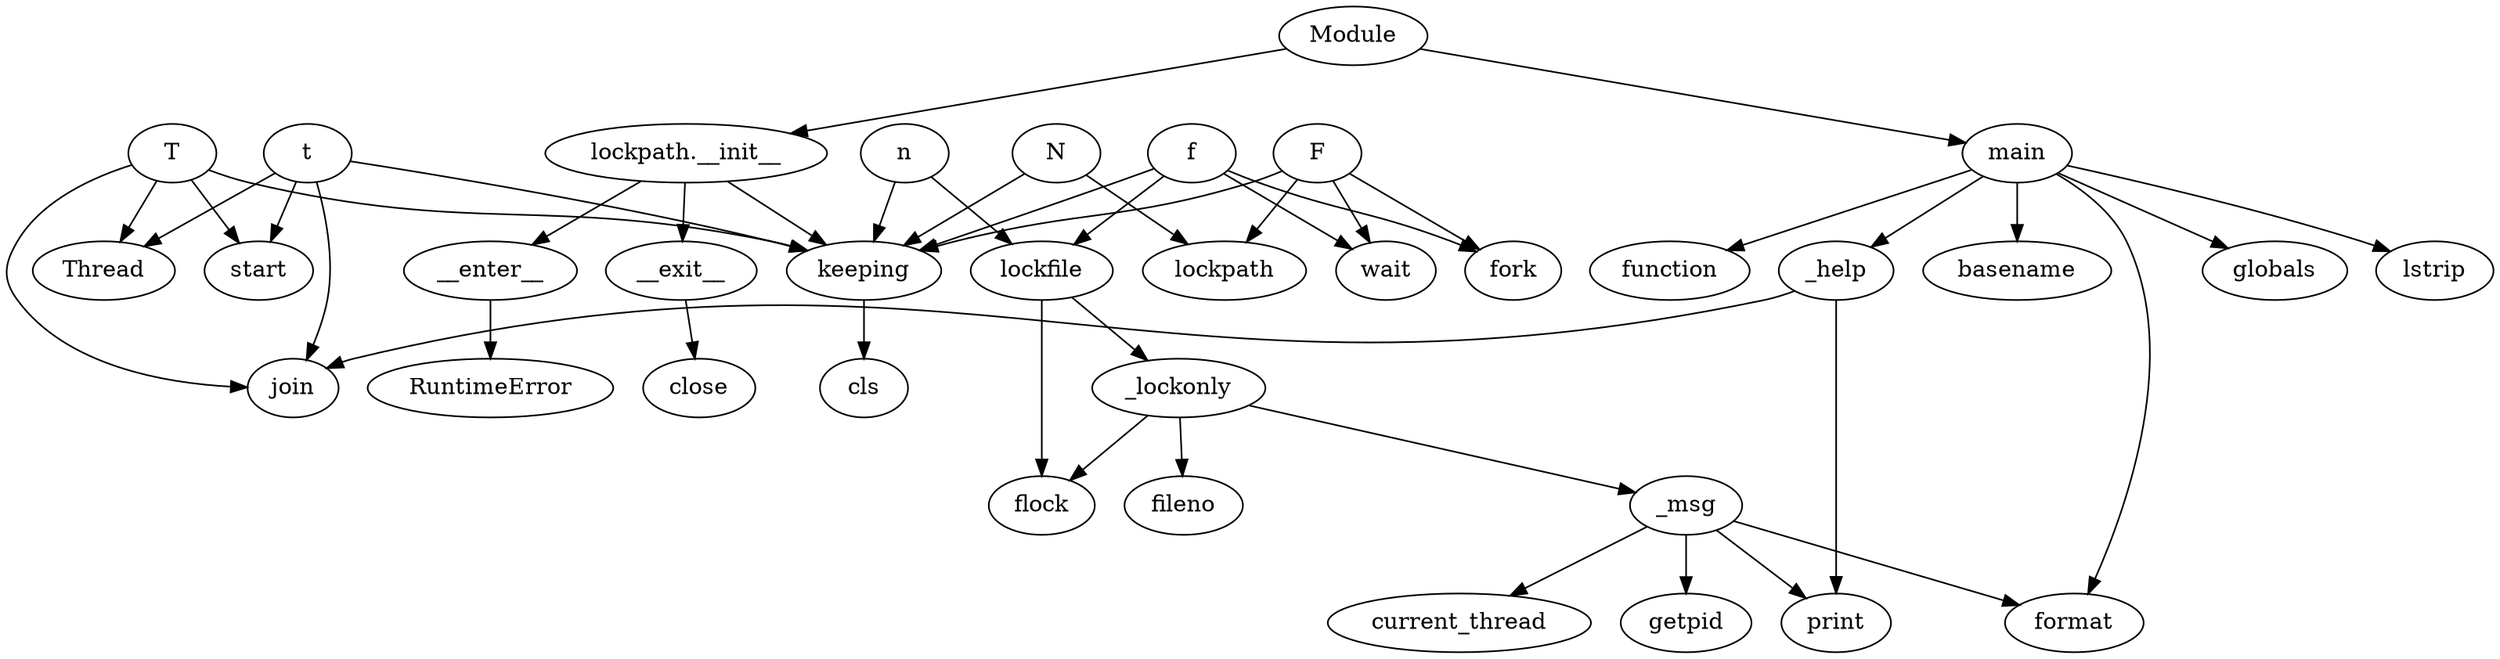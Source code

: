 strict digraph  {
keeping;
cls;
__enter__;
RuntimeError;
__exit__;
close;
_help;
print;
join;
_msg;
format;
getpid;
current_thread;
_lockonly;
fileno;
flock;
lockfile;
n;
N;
lockpath;
t;
Thread;
start;
T;
f;
fork;
wait;
F;
main;
globals;
lstrip;
function;
basename;
Module;
"lockpath.__init__";
keeping -> cls;
__enter__ -> RuntimeError;
__exit__ -> close;
_help -> print;
_help -> join;
_msg -> print;
_msg -> format;
_msg -> getpid;
_msg -> current_thread;
_lockonly -> _msg;
_lockonly -> fileno;
_lockonly -> flock;
lockfile -> _lockonly;
lockfile -> flock;
n -> keeping;
n -> lockfile;
N -> keeping;
N -> lockpath;
t -> keeping;
t -> Thread;
t -> start;
t -> join;
T -> keeping;
T -> Thread;
T -> start;
T -> join;
f -> keeping;
f -> fork;
f -> wait;
f -> lockfile;
F -> keeping;
F -> fork;
F -> wait;
F -> lockpath;
main -> globals;
main -> lstrip;
main -> function;
main -> _help;
main -> format;
main -> basename;
Module -> "lockpath.__init__";
Module -> main;
"lockpath.__init__" -> keeping;
"lockpath.__init__" -> __enter__;
"lockpath.__init__" -> __exit__;
}

